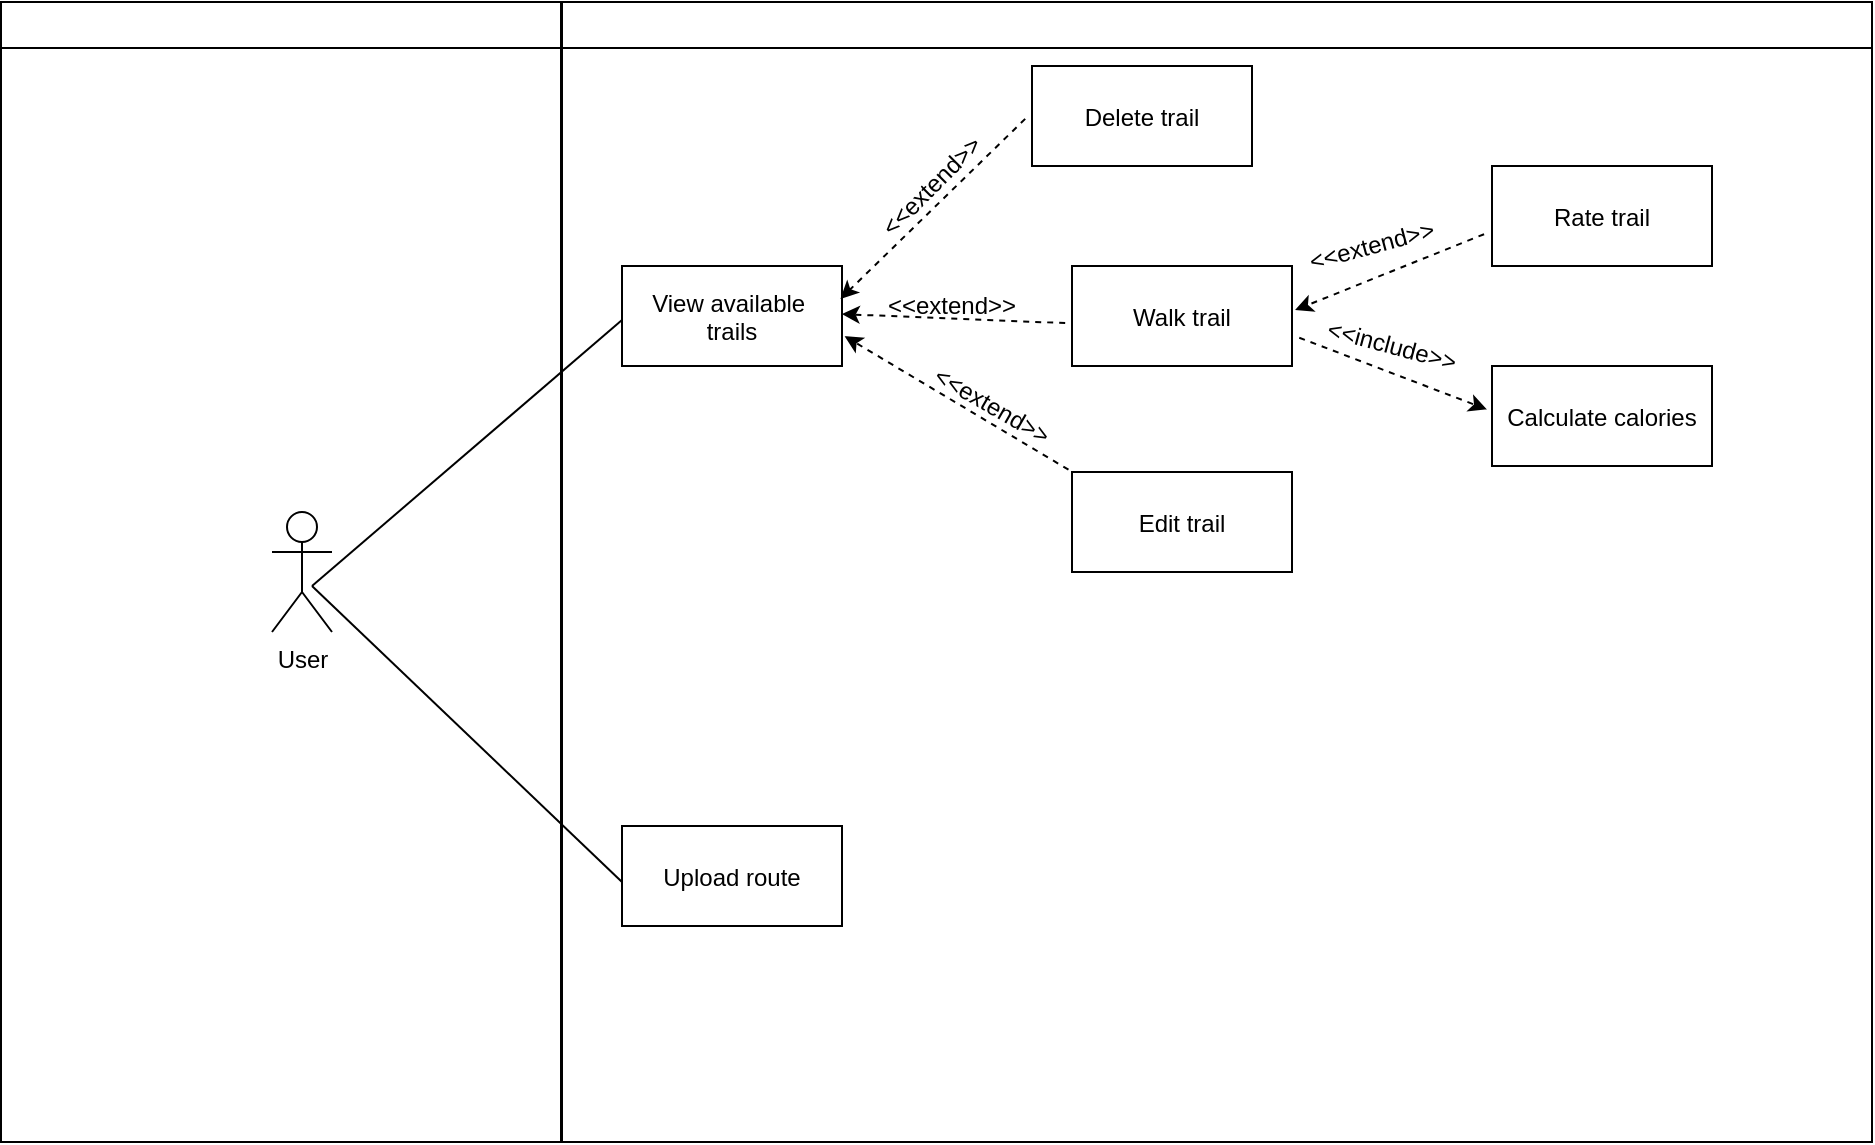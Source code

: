 <mxfile version="16.6.3" type="device"><diagram name="Page-1" id="e7e014a7-5840-1c2e-5031-d8a46d1fe8dd"><mxGraphModel dx="1221" dy="613" grid="1" gridSize="10" guides="1" tooltips="1" connect="1" arrows="1" fold="1" page="1" pageScale="1" pageWidth="1169" pageHeight="826" background="none" math="0" shadow="0"><root><mxCell id="0"/><mxCell id="1" parent="0"/><mxCell id="2" value="" style="swimlane;whiteSpace=wrap" parent="1" vertex="1"><mxGeometry x="164.5" y="128" width="280" height="570" as="geometry"/></mxCell><mxCell id="zz3M2monMqqC0BNDJie2-42" value="User" style="shape=umlActor;verticalLabelPosition=bottom;verticalAlign=top;html=1;outlineConnect=0;" parent="2" vertex="1"><mxGeometry x="135.5" y="255" width="30" height="60" as="geometry"/></mxCell><mxCell id="zz3M2monMqqC0BNDJie2-53" value="" style="endArrow=none;html=1;rounded=0;entryX=0;entryY=0.54;entryDx=0;entryDy=0;entryPerimeter=0;exitX=0.5;exitY=0.5;exitDx=0;exitDy=0;exitPerimeter=0;" parent="2" target="zz3M2monMqqC0BNDJie2-52" edge="1"><mxGeometry width="50" height="50" relative="1" as="geometry"><mxPoint x="155.5" y="292" as="sourcePoint"/><mxPoint x="314.51" y="437.7" as="targetPoint"/></mxGeometry></mxCell><mxCell id="3" value="" style="swimlane;whiteSpace=wrap" parent="1" vertex="1"><mxGeometry x="445" y="128" width="655" height="570" as="geometry"/></mxCell><mxCell id="18" value="Calculate calories" style="" parent="3" vertex="1"><mxGeometry x="465" y="182" width="110" height="50" as="geometry"/></mxCell><mxCell id="zz3M2monMqqC0BNDJie2-51" value="Upload route" style="" parent="3" vertex="1"><mxGeometry x="30" y="412" width="110" height="50" as="geometry"/></mxCell><mxCell id="zz3M2monMqqC0BNDJie2-52" value="View available &#10;trails" style="" parent="3" vertex="1"><mxGeometry x="30" y="132" width="110" height="50" as="geometry"/></mxCell><mxCell id="zz3M2monMqqC0BNDJie2-56" value="" style="endArrow=none;html=1;rounded=0;entryX=0;entryY=0.56;entryDx=0;entryDy=0;entryPerimeter=0;" parent="3" target="zz3M2monMqqC0BNDJie2-51" edge="1"><mxGeometry width="50" height="50" relative="1" as="geometry"><mxPoint x="-125" y="292" as="sourcePoint"/><mxPoint x="205" y="252" as="targetPoint"/></mxGeometry></mxCell><mxCell id="zz3M2monMqqC0BNDJie2-59" value="Edit trail" style="" parent="3" vertex="1"><mxGeometry x="255" y="235" width="110" height="50" as="geometry"/></mxCell><mxCell id="zz3M2monMqqC0BNDJie2-62" value="&amp;lt;&amp;lt;extend&amp;gt;&amp;gt;" style="text;html=1;strokeColor=none;fillColor=none;align=center;verticalAlign=middle;whiteSpace=wrap;rounded=0;rotation=30;" parent="3" vertex="1"><mxGeometry x="185" y="192" width="60" height="20" as="geometry"/></mxCell><mxCell id="zz3M2monMqqC0BNDJie2-63" value="" style="html=1;labelBackgroundColor=#ffffff;startArrow=none;startFill=0;startSize=6;endArrow=classic;endFill=1;endSize=6;jettySize=auto;orthogonalLoop=1;strokeWidth=1;dashed=1;fontSize=14;rounded=0;exitX=-0.016;exitY=-0.023;exitDx=0;exitDy=0;exitPerimeter=0;entryX=1.012;entryY=0.702;entryDx=0;entryDy=0;entryPerimeter=0;" parent="3" source="zz3M2monMqqC0BNDJie2-59" target="zz3M2monMqqC0BNDJie2-52" edge="1"><mxGeometry width="60" height="60" relative="1" as="geometry"><mxPoint x="85" y="362" as="sourcePoint"/><mxPoint x="145" y="292" as="targetPoint"/></mxGeometry></mxCell><mxCell id="zz3M2monMqqC0BNDJie2-66" value="Delete trail" style="" parent="3" vertex="1"><mxGeometry x="235" y="32" width="110" height="50" as="geometry"/></mxCell><mxCell id="zz3M2monMqqC0BNDJie2-68" value="Walk trail" style="" parent="3" vertex="1"><mxGeometry x="255" y="132" width="110" height="50" as="geometry"/></mxCell><mxCell id="zz3M2monMqqC0BNDJie2-71" value="" style="html=1;labelBackgroundColor=#ffffff;startArrow=none;startFill=0;startSize=6;endArrow=classic;endFill=1;endSize=6;jettySize=auto;orthogonalLoop=1;strokeWidth=1;dashed=1;fontSize=14;rounded=0;exitX=-0.031;exitY=0.529;exitDx=0;exitDy=0;exitPerimeter=0;entryX=0.993;entryY=0.329;entryDx=0;entryDy=0;entryPerimeter=0;" parent="3" source="zz3M2monMqqC0BNDJie2-66" target="zz3M2monMqqC0BNDJie2-52" edge="1"><mxGeometry width="60" height="60" relative="1" as="geometry"><mxPoint x="75" y="122" as="sourcePoint"/><mxPoint x="135" y="62" as="targetPoint"/></mxGeometry></mxCell><mxCell id="zz3M2monMqqC0BNDJie2-73" value="" style="html=1;labelBackgroundColor=#ffffff;startArrow=none;startFill=0;startSize=6;endArrow=classic;endFill=1;endSize=6;jettySize=auto;orthogonalLoop=1;strokeWidth=1;dashed=1;fontSize=14;rounded=0;entryX=0.999;entryY=0.481;entryDx=0;entryDy=0;entryPerimeter=0;exitX=-0.031;exitY=0.571;exitDx=0;exitDy=0;exitPerimeter=0;" parent="3" source="zz3M2monMqqC0BNDJie2-68" target="zz3M2monMqqC0BNDJie2-52" edge="1"><mxGeometry width="60" height="60" relative="1" as="geometry"><mxPoint x="165" y="242" as="sourcePoint"/><mxPoint x="225" y="182" as="targetPoint"/></mxGeometry></mxCell><mxCell id="zz3M2monMqqC0BNDJie2-74" value="&amp;lt;&amp;lt;extend&amp;gt;&amp;gt;" style="text;html=1;strokeColor=none;fillColor=none;align=center;verticalAlign=middle;whiteSpace=wrap;rounded=0;rotation=-45;" parent="3" vertex="1"><mxGeometry x="155" y="82" width="60" height="20" as="geometry"/></mxCell><mxCell id="zz3M2monMqqC0BNDJie2-75" value="&amp;lt;&amp;lt;extend&amp;gt;&amp;gt;" style="text;html=1;strokeColor=none;fillColor=none;align=center;verticalAlign=middle;whiteSpace=wrap;rounded=0;" parent="3" vertex="1"><mxGeometry x="165" y="142" width="60" height="20" as="geometry"/></mxCell><mxCell id="zz3M2monMqqC0BNDJie2-79" value="Rate trail" style="" parent="3" vertex="1"><mxGeometry x="465" y="82" width="110" height="50" as="geometry"/></mxCell><mxCell id="zz3M2monMqqC0BNDJie2-81" value="" style="html=1;labelBackgroundColor=#ffffff;startArrow=none;startFill=0;startSize=6;endArrow=classic;endFill=1;endSize=6;jettySize=auto;orthogonalLoop=1;strokeWidth=1;dashed=1;fontSize=14;rounded=0;exitX=1.033;exitY=0.717;exitDx=0;exitDy=0;exitPerimeter=0;entryX=-0.023;entryY=0.434;entryDx=0;entryDy=0;entryPerimeter=0;" parent="3" source="zz3M2monMqqC0BNDJie2-68" target="18" edge="1"><mxGeometry width="60" height="60" relative="1" as="geometry"><mxPoint x="155" y="322" as="sourcePoint"/><mxPoint x="405" y="212" as="targetPoint"/></mxGeometry></mxCell><mxCell id="zz3M2monMqqC0BNDJie2-82" value="&amp;lt;&amp;lt;include&amp;gt;&amp;gt;" style="text;html=1;strokeColor=none;fillColor=none;align=center;verticalAlign=middle;whiteSpace=wrap;rounded=0;rotation=15;" parent="3" vertex="1"><mxGeometry x="385" y="162" width="60" height="20" as="geometry"/></mxCell><mxCell id="zz3M2monMqqC0BNDJie2-83" value="" style="html=1;labelBackgroundColor=#ffffff;startArrow=none;startFill=0;startSize=6;endArrow=classic;endFill=1;endSize=6;jettySize=auto;orthogonalLoop=1;strokeWidth=1;dashed=1;fontSize=14;rounded=0;entryX=1.014;entryY=0.441;entryDx=0;entryDy=0;entryPerimeter=0;exitX=-0.036;exitY=0.682;exitDx=0;exitDy=0;exitPerimeter=0;" parent="3" source="zz3M2monMqqC0BNDJie2-79" target="zz3M2monMqqC0BNDJie2-68" edge="1"><mxGeometry width="60" height="60" relative="1" as="geometry"><mxPoint x="255" y="132" as="sourcePoint"/><mxPoint x="315" y="72" as="targetPoint"/></mxGeometry></mxCell><mxCell id="zz3M2monMqqC0BNDJie2-84" value="&amp;lt;&amp;lt;extend&amp;gt;&amp;gt;" style="text;html=1;strokeColor=none;fillColor=none;align=center;verticalAlign=middle;whiteSpace=wrap;rounded=0;rotation=-15;" parent="3" vertex="1"><mxGeometry x="375" y="112" width="60" height="20" as="geometry"/></mxCell></root></mxGraphModel></diagram></mxfile>